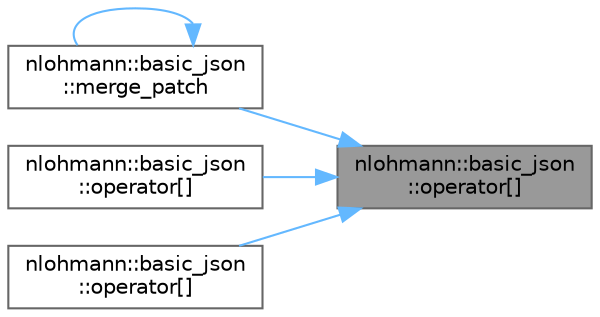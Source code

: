 digraph "nlohmann::basic_json::operator[]"
{
 // LATEX_PDF_SIZE
  bgcolor="transparent";
  edge [fontname=Helvetica,fontsize=10,labelfontname=Helvetica,labelfontsize=10];
  node [fontname=Helvetica,fontsize=10,shape=box,height=0.2,width=0.4];
  rankdir="RL";
  Node1 [id="Node000001",label="nlohmann::basic_json\l::operator[]",height=0.2,width=0.4,color="gray40", fillcolor="grey60", style="filled", fontcolor="black",tooltip="access specified array element"];
  Node1 -> Node2 [id="edge5_Node000001_Node000002",dir="back",color="steelblue1",style="solid",tooltip=" "];
  Node2 [id="Node000002",label="nlohmann::basic_json\l::merge_patch",height=0.2,width=0.4,color="grey40", fillcolor="white", style="filled",URL="$classnlohmann_1_1basic__json.html#a844a77cb154752d12118f10af26d54cb",tooltip="applies a JSON Merge Patch"];
  Node2 -> Node2 [id="edge6_Node000002_Node000002",dir="back",color="steelblue1",style="solid",tooltip=" "];
  Node1 -> Node3 [id="edge7_Node000001_Node000003",dir="back",color="steelblue1",style="solid",tooltip=" "];
  Node3 [id="Node000003",label="nlohmann::basic_json\l::operator[]",height=0.2,width=0.4,color="grey40", fillcolor="white", style="filled",URL="$classnlohmann_1_1basic__json.html#abc94831476f7b4d3efe6f2e9036c7188",tooltip=" "];
  Node1 -> Node4 [id="edge8_Node000001_Node000004",dir="back",color="steelblue1",style="solid",tooltip=" "];
  Node4 [id="Node000004",label="nlohmann::basic_json\l::operator[]",height=0.2,width=0.4,color="grey40", fillcolor="white", style="filled",URL="$classnlohmann_1_1basic__json.html#a11bbe874496eb7b29a5549e0637de59e",tooltip=" "];
}
